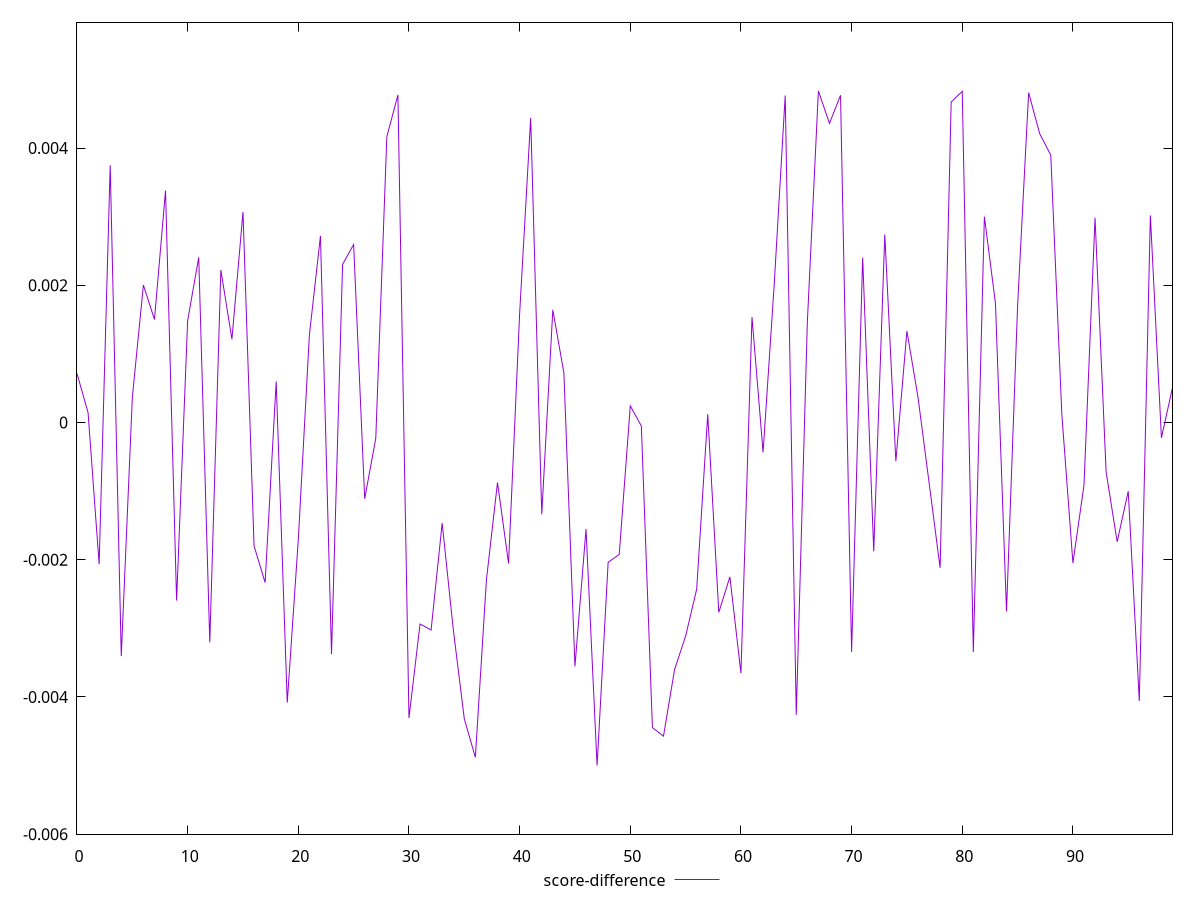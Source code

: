 reset

$scoreDifference <<EOF
0 0.0007140905035892819
1 0.00014288398110029465
2 -0.0020645707899440424
3 0.003751151612790715
4 -0.0034044233962303716
5 0.00036537523022106555
6 0.002003687706390034
7 0.0015010623452358374
8 0.0033801210047812447
9 -0.002594069343377914
10 0.0014864348309038267
11 0.002406015841078024
12 -0.003205355105557306
13 0.0022229676677556487
14 0.0012132193367342392
15 0.0030685392771897524
16 -0.0017970877448035827
17 -0.00233323162766208
18 0.0005974587850250401
19 -0.0040824295094709084
20 -0.0017040097274139132
21 0.0012740612736156232
22 0.0027201600090892564
23 -0.003373816710137034
24 0.002304178844459881
25 0.0025939582946575834
26 -0.0011115820101047502
27 -0.0002307930093143895
28 0.004165321284889667
29 0.004773697418738454
30 -0.004306800188232374
31 -0.00293650686343383
32 -0.003024189108519093
33 -0.0014667934776481095
34 -0.003010426624715068
35 -0.004319467456990189
36 -0.0048792854949133435
37 -0.0022933107904792305
38 -0.0008743892073026505
39 -0.0020522110683144357
40 0.0015860418196149695
41 0.004438866798015084
42 -0.0013364783685567705
43 0.001641038778224635
44 0.0007230255269090602
45 -0.0035538484870276665
46 -0.00155482094192827
47 -0.004999187290744556
48 -0.0020374043844672007
49 -0.0019227072599714568
50 0.00024271827055688533
51 -0.00005100459415074976
52 -0.00444617121795321
53 -0.004571259250826021
54 -0.0036019931768660474
55 -0.0031132253380885544
56 -0.002429356401387861
57 0.00012108298201762846
58 -0.0027670778130355345
59 -0.0022496430279842494
60 -0.003652694071311968
61 0.001537236034550582
62 -0.00043540837726807613
63 0.001993969026577891
64 0.004765889406951995
65 -0.004260815474548041
66 0.001456982915138072
67 0.004832970025158034
68 0.004359544882769906
69 0.0047695101094574754
70 -0.003343772460852046
71 0.0024035784736201604
72 -0.0018769915563401351
73 0.002739092311234703
74 -0.0005635899070979278
75 0.0013331463341350602
76 0.00036969628312732983
77 -0.0008728286833061816
78 -0.0021188340071858214
79 0.004671847269889451
80 0.004826205193191324
81 -0.003345123345523282
82 0.002999952324533983
83 0.0017378934886219666
84 -0.0027527480303820573
85 0.0016966458202337664
86 0.004807899596849241
87 0.004209239724796365
88 0.0038955313875007613
89 0.00011681869414736923
90 -0.002048217766976057
91 -0.0009139283647153773
92 0.002984096778095302
93 -0.0007174974362714748
94 -0.0017378570800634652
95 -0.0010014310825537942
96 -0.004057092693040998
97 0.0030189367389078514
98 -0.00022270941107738196
99 0.000510153230874999
EOF

set key outside below
set xrange [0:99]
set yrange [-0.005999187290744556:0.005832970025158034]
set trange [-0.005999187290744556:0.005832970025158034]
set terminal svg size 640, 500 enhanced background rgb 'white'
set output "reprap/speed-index/samples/pages+cached+nointeractive/score-difference/values.svg"

plot $scoreDifference title "score-difference" with line

reset
